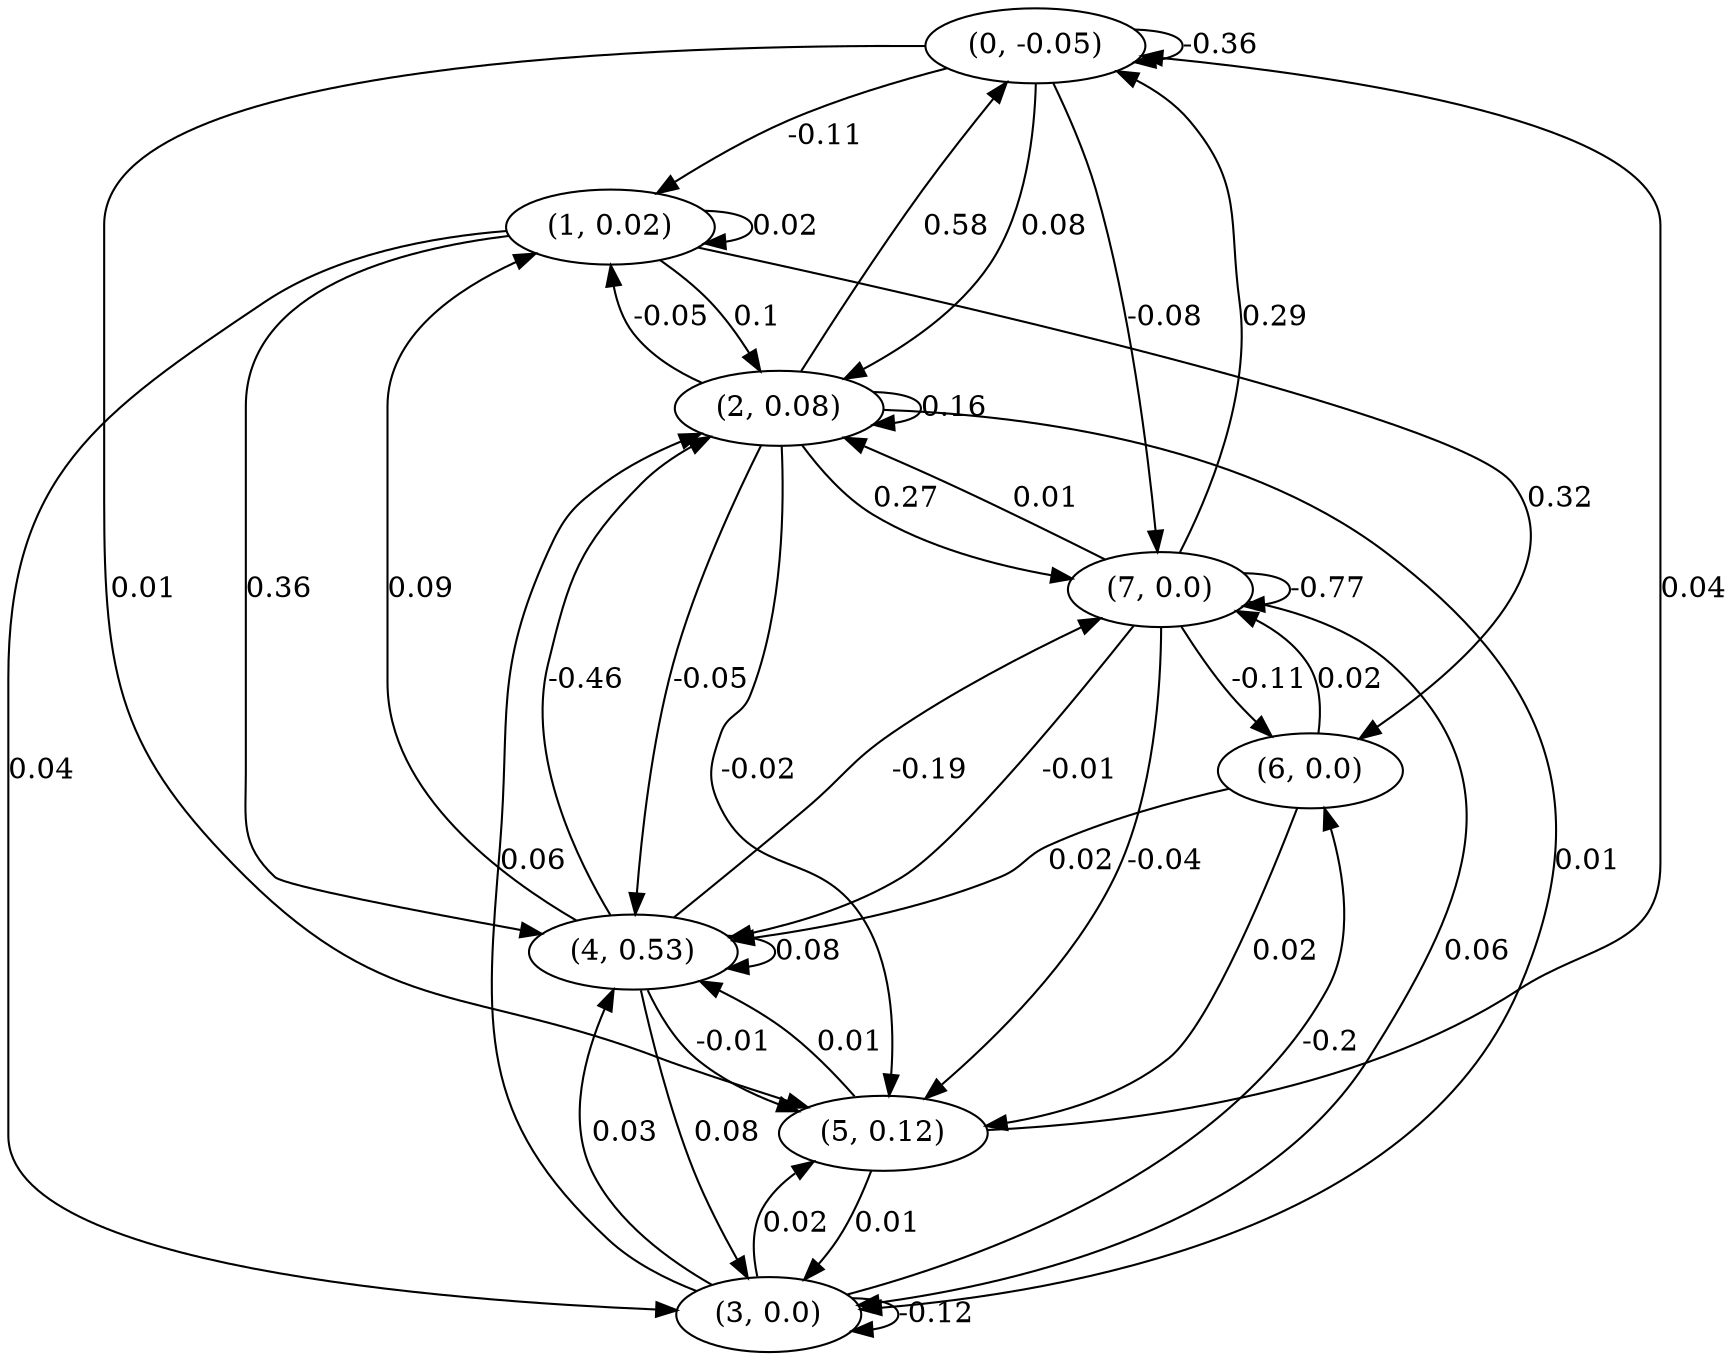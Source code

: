digraph {
    0 [ label = "(0, -0.05)" ]
    1 [ label = "(1, 0.02)" ]
    2 [ label = "(2, 0.08)" ]
    3 [ label = "(3, 0.0)" ]
    4 [ label = "(4, 0.53)" ]
    5 [ label = "(5, 0.12)" ]
    6 [ label = "(6, 0.0)" ]
    7 [ label = "(7, 0.0)" ]
    0 -> 0 [ label = "-0.36" ]
    1 -> 1 [ label = "0.02" ]
    2 -> 2 [ label = "0.16" ]
    3 -> 3 [ label = "-0.12" ]
    4 -> 4 [ label = "0.08" ]
    7 -> 7 [ label = "-0.77" ]
    2 -> 0 [ label = "0.58" ]
    5 -> 0 [ label = "0.04" ]
    7 -> 0 [ label = "0.29" ]
    0 -> 1 [ label = "-0.11" ]
    2 -> 1 [ label = "-0.05" ]
    4 -> 1 [ label = "0.09" ]
    0 -> 2 [ label = "0.08" ]
    1 -> 2 [ label = "0.1" ]
    3 -> 2 [ label = "0.06" ]
    4 -> 2 [ label = "-0.46" ]
    7 -> 2 [ label = "0.01" ]
    1 -> 3 [ label = "0.04" ]
    2 -> 3 [ label = "0.01" ]
    4 -> 3 [ label = "0.08" ]
    5 -> 3 [ label = "0.01" ]
    7 -> 3 [ label = "0.06" ]
    1 -> 4 [ label = "0.36" ]
    2 -> 4 [ label = "-0.05" ]
    3 -> 4 [ label = "0.03" ]
    5 -> 4 [ label = "0.01" ]
    6 -> 4 [ label = "0.02" ]
    7 -> 4 [ label = "-0.01" ]
    0 -> 5 [ label = "0.01" ]
    2 -> 5 [ label = "-0.02" ]
    3 -> 5 [ label = "0.02" ]
    4 -> 5 [ label = "-0.01" ]
    6 -> 5 [ label = "0.02" ]
    7 -> 5 [ label = "-0.04" ]
    1 -> 6 [ label = "0.32" ]
    3 -> 6 [ label = "-0.2" ]
    7 -> 6 [ label = "-0.11" ]
    0 -> 7 [ label = "-0.08" ]
    2 -> 7 [ label = "0.27" ]
    4 -> 7 [ label = "-0.19" ]
    6 -> 7 [ label = "0.02" ]
}

